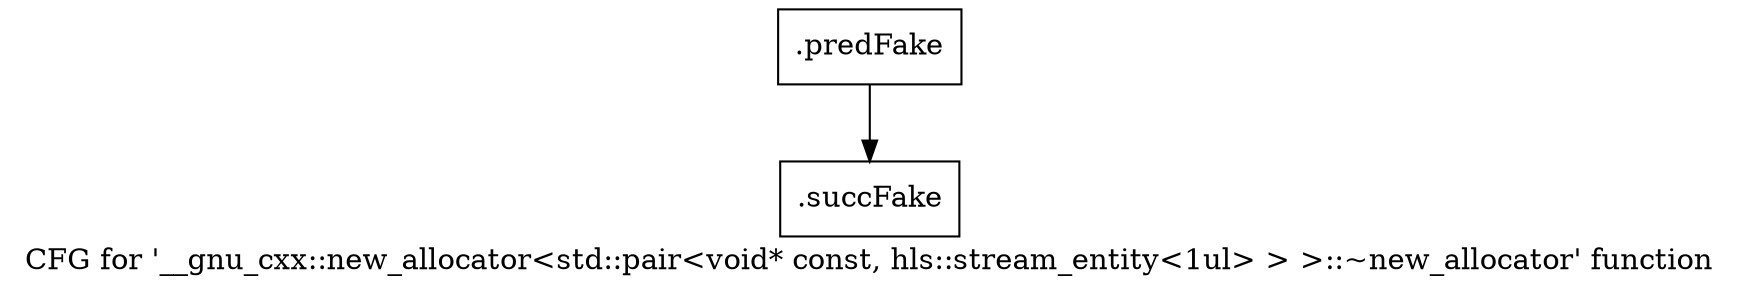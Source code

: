 digraph "CFG for '__gnu_cxx::new_allocator\<std::pair\<void* const, hls::stream_entity\<1ul\> \> \>::~new_allocator' function" {
	label="CFG for '__gnu_cxx::new_allocator\<std::pair\<void* const, hls::stream_entity\<1ul\> \> \>::~new_allocator' function";

	Node0x51fb1b0 [shape=record,filename="",linenumber="",label="{.predFake}"];
	Node0x51fb1b0 -> Node0x52cc230[ callList="" memoryops="" filename="/home/akhilkushe/Xilinx/Vitis_HLS/2021.2/tps/lnx64/gcc-6.2.0/lib/gcc/x86_64-pc-linux-gnu/6.2.0/../../../../include/c++/6.2.0/ext/new_allocator.h" execusionnum="1"];
	Node0x52cc230 [shape=record,filename="/home/akhilkushe/Xilinx/Vitis_HLS/2021.2/tps/lnx64/gcc-6.2.0/lib/gcc/x86_64-pc-linux-gnu/6.2.0/../../../../include/c++/6.2.0/ext/new_allocator.h",linenumber="86",label="{.succFake}"];
}
